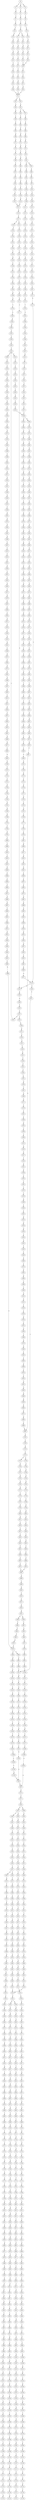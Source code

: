 strict digraph  {
	S0 -> S1 [ label = C ];
	S0 -> S2 [ label = G ];
	S0 -> S3 [ label = A ];
	S1 -> S4 [ label = T ];
	S2 -> S5 [ label = T ];
	S3 -> S6 [ label = T ];
	S4 -> S7 [ label = C ];
	S5 -> S8 [ label = C ];
	S6 -> S9 [ label = C ];
	S7 -> S10 [ label = C ];
	S8 -> S11 [ label = C ];
	S9 -> S12 [ label = C ];
	S10 -> S13 [ label = T ];
	S11 -> S14 [ label = T ];
	S12 -> S15 [ label = T ];
	S13 -> S16 [ label = A ];
	S14 -> S17 [ label = T ];
	S14 -> S18 [ label = C ];
	S15 -> S19 [ label = C ];
	S16 -> S20 [ label = G ];
	S17 -> S21 [ label = G ];
	S18 -> S22 [ label = G ];
	S19 -> S23 [ label = G ];
	S20 -> S24 [ label = A ];
	S21 -> S25 [ label = A ];
	S22 -> S26 [ label = A ];
	S23 -> S27 [ label = A ];
	S24 -> S28 [ label = A ];
	S25 -> S29 [ label = A ];
	S26 -> S30 [ label = A ];
	S27 -> S31 [ label = A ];
	S28 -> S32 [ label = C ];
	S29 -> S33 [ label = C ];
	S30 -> S34 [ label = C ];
	S31 -> S35 [ label = C ];
	S32 -> S36 [ label = T ];
	S33 -> S37 [ label = T ];
	S34 -> S38 [ label = T ];
	S35 -> S38 [ label = T ];
	S36 -> S39 [ label = T ];
	S37 -> S40 [ label = T ];
	S38 -> S41 [ label = T ];
	S39 -> S42 [ label = C ];
	S40 -> S43 [ label = C ];
	S41 -> S44 [ label = C ];
	S42 -> S45 [ label = A ];
	S43 -> S46 [ label = A ];
	S44 -> S47 [ label = A ];
	S45 -> S48 [ label = A ];
	S46 -> S49 [ label = A ];
	S47 -> S50 [ label = A ];
	S48 -> S51 [ label = C ];
	S49 -> S51 [ label = C ];
	S50 -> S51 [ label = C ];
	S51 -> S52 [ label = C ];
	S51 -> S53 [ label = T ];
	S52 -> S54 [ label = G ];
	S53 -> S55 [ label = G ];
	S54 -> S56 [ label = G ];
	S55 -> S57 [ label = G ];
	S55 -> S58 [ label = C ];
	S56 -> S59 [ label = C ];
	S57 -> S60 [ label = C ];
	S58 -> S61 [ label = C ];
	S59 -> S62 [ label = C ];
	S60 -> S63 [ label = C ];
	S61 -> S64 [ label = C ];
	S62 -> S65 [ label = C ];
	S63 -> S66 [ label = C ];
	S64 -> S67 [ label = T ];
	S65 -> S68 [ label = A ];
	S66 -> S69 [ label = A ];
	S67 -> S70 [ label = A ];
	S68 -> S71 [ label = G ];
	S69 -> S72 [ label = G ];
	S70 -> S73 [ label = G ];
	S71 -> S74 [ label = T ];
	S72 -> S75 [ label = G ];
	S73 -> S76 [ label = G ];
	S74 -> S77 [ label = T ];
	S75 -> S78 [ label = T ];
	S76 -> S79 [ label = T ];
	S77 -> S80 [ label = G ];
	S78 -> S81 [ label = G ];
	S79 -> S82 [ label = G ];
	S80 -> S83 [ label = T ];
	S81 -> S84 [ label = C ];
	S81 -> S85 [ label = G ];
	S82 -> S86 [ label = T ];
	S83 -> S87 [ label = G ];
	S84 -> S88 [ label = G ];
	S85 -> S89 [ label = G ];
	S86 -> S90 [ label = G ];
	S87 -> S91 [ label = C ];
	S88 -> S92 [ label = C ];
	S89 -> S93 [ label = C ];
	S90 -> S94 [ label = C ];
	S91 -> S95 [ label = G ];
	S92 -> S96 [ label = G ];
	S93 -> S97 [ label = T ];
	S94 -> S98 [ label = G ];
	S95 -> S99 [ label = T ];
	S96 -> S100 [ label = T ];
	S97 -> S101 [ label = T ];
	S98 -> S102 [ label = T ];
	S99 -> S103 [ label = C ];
	S100 -> S104 [ label = C ];
	S101 -> S105 [ label = C ];
	S102 -> S106 [ label = C ];
	S103 -> S107 [ label = G ];
	S104 -> S108 [ label = G ];
	S105 -> S109 [ label = G ];
	S106 -> S110 [ label = G ];
	S107 -> S111 [ label = A ];
	S108 -> S112 [ label = T ];
	S109 -> S113 [ label = A ];
	S110 -> S111 [ label = A ];
	S111 -> S114 [ label = A ];
	S112 -> S115 [ label = G ];
	S113 -> S116 [ label = A ];
	S114 -> S117 [ label = C ];
	S115 -> S118 [ label = C ];
	S116 -> S119 [ label = C ];
	S117 -> S120 [ label = C ];
	S117 -> S121 [ label = A ];
	S118 -> S122 [ label = A ];
	S119 -> S123 [ label = A ];
	S120 -> S124 [ label = T ];
	S121 -> S125 [ label = C ];
	S122 -> S126 [ label = T ];
	S123 -> S127 [ label = C ];
	S124 -> S128 [ label = T ];
	S125 -> S129 [ label = C ];
	S126 -> S130 [ label = C ];
	S127 -> S131 [ label = G ];
	S128 -> S132 [ label = C ];
	S129 -> S133 [ label = C ];
	S130 -> S134 [ label = C ];
	S131 -> S135 [ label = C ];
	S132 -> S136 [ label = G ];
	S133 -> S137 [ label = G ];
	S134 -> S138 [ label = G ];
	S135 -> S139 [ label = G ];
	S136 -> S140 [ label = T ];
	S137 -> S141 [ label = T ];
	S138 -> S142 [ label = C ];
	S139 -> S143 [ label = C ];
	S140 -> S144 [ label = A ];
	S141 -> S145 [ label = A ];
	S142 -> S146 [ label = A ];
	S143 -> S147 [ label = A ];
	S144 -> S148 [ label = C ];
	S145 -> S149 [ label = C ];
	S146 -> S150 [ label = C ];
	S147 -> S151 [ label = C ];
	S148 -> S152 [ label = T ];
	S149 -> S153 [ label = G ];
	S150 -> S154 [ label = G ];
	S151 -> S155 [ label = G ];
	S152 -> S156 [ label = T ];
	S153 -> S157 [ label = T ];
	S154 -> S158 [ label = T ];
	S155 -> S159 [ label = T ];
	S156 -> S160 [ label = C ];
	S157 -> S161 [ label = C ];
	S158 -> S162 [ label = C ];
	S159 -> S163 [ label = C ];
	S160 -> S164 [ label = A ];
	S161 -> S165 [ label = C ];
	S162 -> S166 [ label = G ];
	S163 -> S167 [ label = C ];
	S164 -> S168 [ label = A ];
	S165 -> S169 [ label = A ];
	S166 -> S170 [ label = A ];
	S167 -> S171 [ label = A ];
	S168 -> S172 [ label = G ];
	S169 -> S173 [ label = G ];
	S170 -> S174 [ label = G ];
	S171 -> S175 [ label = G ];
	S172 -> S176 [ label = C ];
	S173 -> S177 [ label = C ];
	S174 -> S178 [ label = C ];
	S175 -> S179 [ label = C ];
	S176 -> S180 [ label = G ];
	S177 -> S181 [ label = G ];
	S178 -> S182 [ label = G ];
	S179 -> S183 [ label = T ];
	S179 -> S181 [ label = G ];
	S180 -> S184 [ label = A ];
	S181 -> S185 [ label = A ];
	S182 -> S186 [ label = A ];
	S183 -> S187 [ label = T ];
	S184 -> S188 [ label = G ];
	S185 -> S189 [ label = G ];
	S186 -> S190 [ label = G ];
	S187 -> S191 [ label = C ];
	S188 -> S192 [ label = T ];
	S189 -> S193 [ label = T ];
	S190 -> S194 [ label = T ];
	S191 -> S195 [ label = A ];
	S192 -> S196 [ label = C ];
	S193 -> S197 [ label = C ];
	S194 -> S198 [ label = C ];
	S195 -> S199 [ label = C ];
	S196 -> S200 [ label = C ];
	S197 -> S201 [ label = C ];
	S197 -> S202 [ label = T ];
	S198 -> S203 [ label = G ];
	S199 -> S204 [ label = G ];
	S200 -> S205 [ label = C ];
	S201 -> S205 [ label = C ];
	S202 -> S206 [ label = C ];
	S203 -> S207 [ label = A ];
	S204 -> S208 [ label = C ];
	S205 -> S209 [ label = T ];
	S205 -> S210 [ label = G ];
	S206 -> S211 [ label = G ];
	S207 -> S212 [ label = A ];
	S208 -> S213 [ label = C ];
	S209 -> S214 [ label = C ];
	S210 -> S215 [ label = C ];
	S211 -> S216 [ label = T ];
	S212 -> S217 [ label = C ];
	S213 -> S218 [ label = C ];
	S214 -> S219 [ label = C ];
	S215 -> S220 [ label = C ];
	S216 -> S221 [ label = C ];
	S217 -> S222 [ label = C ];
	S218 -> S223 [ label = T ];
	S219 -> S224 [ label = G ];
	S220 -> S225 [ label = T ];
	S221 -> S226 [ label = T ];
	S222 -> S227 [ label = T ];
	S223 -> S228 [ label = T ];
	S224 -> S229 [ label = G ];
	S225 -> S230 [ label = G ];
	S226 -> S231 [ label = G ];
	S227 -> S232 [ label = G ];
	S228 -> S233 [ label = C ];
	S229 -> S234 [ label = T ];
	S230 -> S235 [ label = T ];
	S231 -> S236 [ label = T ];
	S232 -> S237 [ label = T ];
	S233 -> S238 [ label = A ];
	S234 -> S239 [ label = C ];
	S235 -> S240 [ label = C ];
	S236 -> S241 [ label = T ];
	S237 -> S242 [ label = C ];
	S238 -> S243 [ label = T ];
	S239 -> S244 [ label = T ];
	S240 -> S245 [ label = G ];
	S241 -> S246 [ label = C ];
	S242 -> S247 [ label = G ];
	S243 -> S248 [ label = C ];
	S244 -> S249 [ label = G ];
	S245 -> S250 [ label = C ];
	S246 -> S251 [ label = C ];
	S247 -> S252 [ label = C ];
	S248 -> S253 [ label = C ];
	S249 -> S254 [ label = G ];
	S250 -> S255 [ label = G ];
	S251 -> S256 [ label = G ];
	S252 -> S257 [ label = G ];
	S253 -> S258 [ label = A ];
	S254 -> S259 [ label = A ];
	S255 -> S260 [ label = C ];
	S256 -> S261 [ label = T ];
	S257 -> S260 [ label = C ];
	S258 -> S262 [ label = G ];
	S259 -> S263 [ label = G ];
	S260 -> S264 [ label = G ];
	S260 -> S265 [ label = A ];
	S261 -> S266 [ label = G ];
	S262 -> S267 [ label = A ];
	S263 -> S268 [ label = G ];
	S264 -> S269 [ label = A ];
	S265 -> S270 [ label = A ];
	S266 -> S271 [ label = G ];
	S267 -> S272 [ label = A ];
	S268 -> S273 [ label = G ];
	S269 -> S274 [ label = G ];
	S270 -> S275 [ label = C ];
	S271 -> S276 [ label = C ];
	S272 -> S277 [ label = C ];
	S273 -> S278 [ label = T ];
	S274 -> S279 [ label = C ];
	S275 -> S280 [ label = C ];
	S276 -> S281 [ label = C ];
	S277 -> S282 [ label = C ];
	S278 -> S283 [ label = G ];
	S279 -> S284 [ label = A ];
	S280 -> S285 [ label = C ];
	S281 -> S286 [ label = C ];
	S282 -> S287 [ label = A ];
	S282 -> S288 [ label = G ];
	S283 -> S289 [ label = T ];
	S284 -> S290 [ label = G ];
	S285 -> S291 [ label = G ];
	S286 -> S292 [ label = G ];
	S287 -> S293 [ label = G ];
	S287 -> S294 [ label = C ];
	S288 -> S295 [ label = G ];
	S289 -> S296 [ label = T ];
	S290 -> S297 [ label = T ];
	S291 -> S298 [ label = T ];
	S292 -> S299 [ label = T ];
	S293 -> S300 [ label = A ];
	S294 -> S301 [ label = C ];
	S295 -> S302 [ label = A ];
	S296 -> S303 [ label = C ];
	S297 -> S304 [ label = G ];
	S298 -> S305 [ label = A ];
	S299 -> S306 [ label = C ];
	S300 -> S307 [ label = C ];
	S301 -> S308 [ label = A ];
	S302 -> S309 [ label = C ];
	S303 -> S310 [ label = C ];
	S304 -> S311 [ label = C ];
	S305 -> S312 [ label = C ];
	S306 -> S313 [ label = C ];
	S307 -> S314 [ label = T ];
	S308 -> S315 [ label = C ];
	S309 -> S316 [ label = G ];
	S310 -> S317 [ label = A ];
	S311 -> S318 [ label = A ];
	S312 -> S319 [ label = A ];
	S313 -> S320 [ label = A ];
	S314 -> S321 [ label = C ];
	S315 -> S322 [ label = C ];
	S316 -> S323 [ label = C ];
	S317 -> S324 [ label = G ];
	S318 -> S325 [ label = A ];
	S319 -> S326 [ label = G ];
	S320 -> S327 [ label = G ];
	S321 -> S328 [ label = C ];
	S322 -> S329 [ label = C ];
	S323 -> S330 [ label = C ];
	S324 -> S331 [ label = C ];
	S325 -> S332 [ label = C ];
	S326 -> S333 [ label = C ];
	S327 -> S334 [ label = T ];
	S328 -> S335 [ label = C ];
	S329 -> S336 [ label = C ];
	S330 -> S337 [ label = C ];
	S331 -> S338 [ label = A ];
	S332 -> S339 [ label = A ];
	S333 -> S340 [ label = A ];
	S334 -> S341 [ label = A ];
	S335 -> S342 [ label = A ];
	S336 -> S343 [ label = T ];
	S337 -> S344 [ label = A ];
	S338 -> S345 [ label = G ];
	S339 -> S346 [ label = G ];
	S340 -> S347 [ label = G ];
	S341 -> S348 [ label = G ];
	S342 -> S349 [ label = T ];
	S343 -> S350 [ label = T ];
	S344 -> S351 [ label = T ];
	S345 -> S352 [ label = A ];
	S346 -> S353 [ label = C ];
	S347 -> S354 [ label = G ];
	S348 -> S355 [ label = C ];
	S349 -> S356 [ label = C ];
	S350 -> S357 [ label = C ];
	S351 -> S358 [ label = C ];
	S352 -> S359 [ label = T ];
	S353 -> S360 [ label = T ];
	S354 -> S361 [ label = T ];
	S355 -> S362 [ label = T ];
	S356 -> S363 [ label = T ];
	S357 -> S364 [ label = C ];
	S357 -> S365 [ label = G ];
	S358 -> S366 [ label = G ];
	S359 -> S367 [ label = A ];
	S360 -> S368 [ label = A ];
	S361 -> S369 [ label = G ];
	S362 -> S370 [ label = C ];
	S363 -> S371 [ label = G ];
	S364 -> S372 [ label = T ];
	S365 -> S373 [ label = A ];
	S366 -> S374 [ label = T ];
	S367 -> S375 [ label = A ];
	S368 -> S376 [ label = C ];
	S369 -> S377 [ label = C ];
	S370 -> S378 [ label = C ];
	S371 -> S379 [ label = C ];
	S372 -> S380 [ label = G ];
	S373 -> S381 [ label = T ];
	S374 -> S382 [ label = C ];
	S375 -> S383 [ label = A ];
	S376 -> S384 [ label = G ];
	S377 -> S385 [ label = A ];
	S378 -> S386 [ label = A ];
	S379 -> S387 [ label = C ];
	S380 -> S388 [ label = T ];
	S381 -> S389 [ label = C ];
	S382 -> S390 [ label = C ];
	S383 -> S391 [ label = A ];
	S384 -> S392 [ label = A ];
	S385 -> S393 [ label = C ];
	S386 -> S394 [ label = C ];
	S387 -> S395 [ label = A ];
	S388 -> S396 [ label = C ];
	S389 -> S397 [ label = G ];
	S390 -> S398 [ label = T ];
	S391 -> S399 [ label = A ];
	S392 -> S400 [ label = G ];
	S393 -> S401 [ label = G ];
	S394 -> S402 [ label = C ];
	S395 -> S403 [ label = G ];
	S396 -> S404 [ label = C ];
	S397 -> S405 [ label = T ];
	S398 -> S406 [ label = C ];
	S399 -> S407 [ label = C ];
	S400 -> S408 [ label = A ];
	S401 -> S409 [ label = C ];
	S402 -> S410 [ label = G ];
	S403 -> S411 [ label = T ];
	S404 -> S412 [ label = T ];
	S405 -> S413 [ label = T ];
	S406 -> S414 [ label = T ];
	S407 -> S415 [ label = T ];
	S408 -> S416 [ label = A ];
	S409 -> S417 [ label = G ];
	S410 -> S418 [ label = G ];
	S411 -> S419 [ label = C ];
	S412 -> S420 [ label = T ];
	S413 -> S421 [ label = T ];
	S414 -> S422 [ label = T ];
	S415 -> S423 [ label = T ];
	S416 -> S424 [ label = C ];
	S417 -> S425 [ label = G ];
	S418 -> S426 [ label = A ];
	S419 -> S427 [ label = G ];
	S420 -> S428 [ label = G ];
	S421 -> S429 [ label = G ];
	S422 -> S430 [ label = C ];
	S423 -> S431 [ label = T ];
	S424 -> S432 [ label = T ];
	S425 -> S433 [ label = T ];
	S426 -> S434 [ label = C ];
	S427 -> S435 [ label = T ];
	S428 -> S436 [ label = T ];
	S429 -> S437 [ label = T ];
	S430 -> S438 [ label = T ];
	S431 -> S439 [ label = G ];
	S432 -> S440 [ label = G ];
	S433 -> S441 [ label = G ];
	S434 -> S442 [ label = G ];
	S435 -> S443 [ label = A ];
	S436 -> S444 [ label = A ];
	S437 -> S445 [ label = A ];
	S438 -> S446 [ label = C ];
	S439 -> S447 [ label = C ];
	S440 -> S448 [ label = G ];
	S441 -> S449 [ label = C ];
	S442 -> S450 [ label = T ];
	S443 -> S451 [ label = A ];
	S444 -> S452 [ label = G ];
	S445 -> S453 [ label = G ];
	S446 -> S454 [ label = G ];
	S447 -> S455 [ label = C ];
	S448 -> S456 [ label = C ];
	S449 -> S457 [ label = C ];
	S450 -> S458 [ label = C ];
	S451 -> S459 [ label = G ];
	S452 -> S460 [ label = G ];
	S453 -> S461 [ label = G ];
	S454 -> S462 [ label = G ];
	S455 -> S463 [ label = G ];
	S456 -> S464 [ label = G ];
	S457 -> S465 [ label = G ];
	S458 -> S466 [ label = G ];
	S459 -> S467 [ label = A ];
	S460 -> S468 [ label = A ];
	S461 -> S469 [ label = A ];
	S462 -> S470 [ label = A ];
	S463 -> S471 [ label = T ];
	S464 -> S472 [ label = C ];
	S465 -> S473 [ label = C ];
	S466 -> S474 [ label = T ];
	S467 -> S475 [ label = C ];
	S468 -> S476 [ label = G ];
	S469 -> S477 [ label = A ];
	S470 -> S478 [ label = G ];
	S471 -> S479 [ label = A ];
	S472 -> S480 [ label = A ];
	S473 -> S481 [ label = A ];
	S474 -> S482 [ label = G ];
	S475 -> S483 [ label = G ];
	S476 -> S484 [ label = A ];
	S477 -> S485 [ label = A ];
	S478 -> S486 [ label = A ];
	S479 -> S487 [ label = G ];
	S480 -> S488 [ label = G ];
	S481 -> S489 [ label = A ];
	S482 -> S490 [ label = A ];
	S483 -> S491 [ label = G ];
	S484 -> S492 [ label = G ];
	S485 -> S493 [ label = G ];
	S486 -> S494 [ label = G ];
	S487 -> S495 [ label = C ];
	S488 -> S496 [ label = C ];
	S489 -> S497 [ label = C ];
	S490 -> S498 [ label = C ];
	S491 -> S499 [ label = C ];
	S492 -> S500 [ label = G ];
	S493 -> S501 [ label = G ];
	S494 -> S502 [ label = G ];
	S495 -> S503 [ label = C ];
	S496 -> S504 [ label = G ];
	S497 -> S505 [ label = C ];
	S498 -> S506 [ label = C ];
	S499 -> S507 [ label = T ];
	S500 -> S508 [ label = T ];
	S501 -> S509 [ label = T ];
	S502 -> S510 [ label = T ];
	S503 -> S511 [ label = G ];
	S504 -> S512 [ label = G ];
	S505 -> S513 [ label = A ];
	S506 -> S514 [ label = G ];
	S507 -> S515 [ label = C ];
	S508 -> S516 [ label = C ];
	S509 -> S517 [ label = C ];
	S510 -> S518 [ label = C ];
	S511 -> S519 [ label = G ];
	S512 -> S520 [ label = G ];
	S513 -> S521 [ label = G ];
	S514 -> S522 [ label = G ];
	S515 -> S523 [ label = T ];
	S516 -> S524 [ label = C ];
	S517 -> S525 [ label = C ];
	S518 -> S524 [ label = C ];
	S519 -> S526 [ label = T ];
	S520 -> S527 [ label = T ];
	S521 -> S528 [ label = T ];
	S522 -> S529 [ label = T ];
	S523 -> S530 [ label = C ];
	S524 -> S531 [ label = C ];
	S525 -> S532 [ label = C ];
	S526 -> S533 [ label = G ];
	S527 -> S534 [ label = G ];
	S528 -> S535 [ label = C ];
	S529 -> S536 [ label = C ];
	S530 -> S537 [ label = G ];
	S531 -> S538 [ label = A ];
	S531 -> S539 [ label = G ];
	S532 -> S540 [ label = G ];
	S533 -> S541 [ label = A ];
	S534 -> S542 [ label = C ];
	S535 -> S543 [ label = G ];
	S536 -> S544 [ label = G ];
	S537 -> S545 [ label = A ];
	S538 -> S546 [ label = G ];
	S539 -> S547 [ label = G ];
	S540 -> S548 [ label = A ];
	S541 -> S549 [ label = C ];
	S542 -> S550 [ label = C ];
	S543 -> S551 [ label = C ];
	S544 -> S552 [ label = C ];
	S545 -> S553 [ label = A ];
	S546 -> S554 [ label = A ];
	S547 -> S555 [ label = A ];
	S548 -> S556 [ label = A ];
	S549 -> S557 [ label = G ];
	S550 -> S558 [ label = G ];
	S551 -> S559 [ label = G ];
	S552 -> S560 [ label = G ];
	S553 -> S561 [ label = G ];
	S554 -> S562 [ label = G ];
	S555 -> S563 [ label = G ];
	S556 -> S564 [ label = G ];
	S557 -> S565 [ label = T ];
	S558 -> S566 [ label = C ];
	S559 -> S567 [ label = C ];
	S560 -> S568 [ label = T ];
	S561 -> S569 [ label = T ];
	S562 -> S570 [ label = C ];
	S563 -> S571 [ label = G ];
	S564 -> S572 [ label = T ];
	S565 -> S573 [ label = G ];
	S566 -> S574 [ label = C ];
	S567 -> S575 [ label = A ];
	S568 -> S576 [ label = A ];
	S569 -> S577 [ label = C ];
	S570 -> S578 [ label = C ];
	S571 -> S579 [ label = C ];
	S572 -> S580 [ label = C ];
	S573 -> S581 [ label = G ];
	S574 -> S582 [ label = G ];
	S575 -> S583 [ label = G ];
	S576 -> S584 [ label = G ];
	S577 -> S585 [ label = G ];
	S578 -> S586 [ label = A ];
	S579 -> S587 [ label = G ];
	S580 -> S588 [ label = G ];
	S581 -> S589 [ label = G ];
	S582 -> S590 [ label = G ];
	S583 -> S591 [ label = C ];
	S584 -> S592 [ label = C ];
	S585 -> S593 [ label = C ];
	S586 -> S594 [ label = C ];
	S587 -> S595 [ label = T ];
	S588 -> S596 [ label = A ];
	S589 -> S597 [ label = T ];
	S590 -> S598 [ label = T ];
	S591 -> S599 [ label = C ];
	S592 -> S600 [ label = C ];
	S593 -> S601 [ label = G ];
	S594 -> S602 [ label = G ];
	S595 -> S603 [ label = G ];
	S596 -> S604 [ label = G ];
	S597 -> S605 [ label = A ];
	S598 -> S606 [ label = G ];
	S599 -> S607 [ label = G ];
	S600 -> S608 [ label = G ];
	S601 -> S609 [ label = G ];
	S602 -> S610 [ label = G ];
	S603 -> S611 [ label = G ];
	S604 -> S612 [ label = G ];
	S605 -> S613 [ label = C ];
	S606 -> S614 [ label = G ];
	S607 -> S615 [ label = G ];
	S608 -> S616 [ label = C ];
	S609 -> S617 [ label = C ];
	S610 -> S618 [ label = T ];
	S611 -> S619 [ label = T ];
	S612 -> S620 [ label = T ];
	S613 -> S621 [ label = T ];
	S614 -> S622 [ label = T ];
	S615 -> S623 [ label = T ];
	S616 -> S624 [ label = T ];
	S617 -> S625 [ label = T ];
	S618 -> S626 [ label = T ];
	S619 -> S627 [ label = A ];
	S620 -> S628 [ label = A ];
	S621 -> S629 [ label = A ];
	S622 -> S630 [ label = G ];
	S623 -> S631 [ label = G ];
	S624 -> S632 [ label = G ];
	S625 -> S633 [ label = A ];
	S626 -> S634 [ label = A ];
	S627 -> S635 [ label = T ];
	S628 -> S636 [ label = T ];
	S629 -> S637 [ label = T ];
	S630 -> S638 [ label = G ];
	S631 -> S639 [ label = G ];
	S632 -> S640 [ label = G ];
	S633 -> S641 [ label = T ];
	S634 -> S642 [ label = C ];
	S635 -> S643 [ label = G ];
	S636 -> S644 [ label = A ];
	S637 -> S645 [ label = T ];
	S638 -> S646 [ label = A ];
	S639 -> S647 [ label = A ];
	S640 -> S648 [ label = A ];
	S641 -> S649 [ label = A ];
	S642 -> S650 [ label = T ];
	S643 -> S651 [ label = A ];
	S644 -> S652 [ label = A ];
	S645 -> S653 [ label = G ];
	S646 -> S654 [ label = A ];
	S647 -> S655 [ label = A ];
	S648 -> S656 [ label = A ];
	S649 -> S657 [ label = G ];
	S650 -> S658 [ label = G ];
	S651 -> S659 [ label = G ];
	S652 -> S660 [ label = G ];
	S653 -> S661 [ label = G ];
	S654 -> S662 [ label = C ];
	S655 -> S663 [ label = G ];
	S656 -> S664 [ label = G ];
	S657 -> S665 [ label = T ];
	S658 -> S666 [ label = C ];
	S659 -> S667 [ label = C ];
	S660 -> S668 [ label = T ];
	S661 -> S669 [ label = A ];
	S662 -> S670 [ label = C ];
	S663 -> S671 [ label = A ];
	S664 -> S672 [ label = A ];
	S665 -> S673 [ label = A ];
	S666 -> S674 [ label = A ];
	S667 -> S675 [ label = G ];
	S668 -> S676 [ label = C ];
	S669 -> S677 [ label = A ];
	S670 -> S678 [ label = T ];
	S671 -> S679 [ label = A ];
	S672 -> S680 [ label = A ];
	S673 -> S681 [ label = G ];
	S674 -> S682 [ label = G ];
	S675 -> S683 [ label = G ];
	S676 -> S684 [ label = G ];
	S677 -> S685 [ label = C ];
	S678 -> S686 [ label = C ];
	S679 -> S687 [ label = C ];
	S680 -> S688 [ label = C ];
	S681 -> S689 [ label = C ];
	S682 -> S690 [ label = A ];
	S683 -> S691 [ label = T ];
	S684 -> S692 [ label = T ];
	S685 -> S693 [ label = G ];
	S686 -> S694 [ label = G ];
	S687 -> S695 [ label = G ];
	S688 -> S695 [ label = G ];
	S689 -> S696 [ label = C ];
	S690 -> S697 [ label = C ];
	S691 -> S698 [ label = C ];
	S692 -> S699 [ label = G ];
	S693 -> S700 [ label = G ];
	S694 -> S701 [ label = G ];
	S695 -> S702 [ label = G ];
	S696 -> S703 [ label = G ];
	S697 -> S704 [ label = G ];
	S698 -> S705 [ label = G ];
	S699 -> S706 [ label = G ];
	S700 -> S707 [ label = T ];
	S701 -> S708 [ label = C ];
	S702 -> S709 [ label = C ];
	S703 -> S710 [ label = A ];
	S704 -> S711 [ label = G ];
	S705 -> S712 [ label = C ];
	S706 -> S713 [ label = T ];
	S707 -> S714 [ label = A ];
	S708 -> S715 [ label = A ];
	S709 -> S716 [ label = A ];
	S710 -> S717 [ label = A ];
	S711 -> S718 [ label = A ];
	S712 -> S719 [ label = A ];
	S713 -> S720 [ label = A ];
	S714 -> S721 [ label = C ];
	S715 -> S722 [ label = C ];
	S716 -> S723 [ label = C ];
	S717 -> S724 [ label = A ];
	S718 -> S725 [ label = C ];
	S719 -> S726 [ label = C ];
	S720 -> S727 [ label = C ];
	S721 -> S728 [ label = G ];
	S722 -> S729 [ label = G ];
	S723 -> S730 [ label = C ];
	S723 -> S731 [ label = T ];
	S724 -> S732 [ label = C ];
	S725 -> S733 [ label = A ];
	S726 -> S734 [ label = G ];
	S727 -> S735 [ label = C ];
	S728 -> S736 [ label = A ];
	S729 -> S737 [ label = C ];
	S730 -> S738 [ label = G ];
	S731 -> S739 [ label = G ];
	S732 -> S740 [ label = C ];
	S733 -> S741 [ label = C ];
	S734 -> S742 [ label = C ];
	S735 -> S743 [ label = G ];
	S736 -> S744 [ label = A ];
	S737 -> S745 [ label = G ];
	S738 -> S746 [ label = G ];
	S739 -> S747 [ label = G ];
	S740 -> S748 [ label = C ];
	S741 -> S749 [ label = A ];
	S742 -> S750 [ label = G ];
	S743 -> S751 [ label = G ];
	S744 -> S752 [ label = G ];
	S745 -> S753 [ label = C ];
	S746 -> S754 [ label = G ];
	S747 -> S755 [ label = G ];
	S748 -> S756 [ label = C ];
	S749 -> S757 [ label = C ];
	S750 -> S758 [ label = C ];
	S751 -> S759 [ label = T ];
	S752 -> S760 [ label = A ];
	S753 -> S761 [ label = G ];
	S754 -> S762 [ label = A ];
	S755 -> S763 [ label = A ];
	S756 -> S764 [ label = G ];
	S757 -> S765 [ label = C ];
	S758 -> S766 [ label = G ];
	S759 -> S767 [ label = G ];
	S760 -> S768 [ label = A ];
	S761 -> S769 [ label = C ];
	S762 -> S770 [ label = A ];
	S763 -> S771 [ label = A ];
	S764 -> S772 [ label = A ];
	S765 -> S773 [ label = T ];
	S766 -> S774 [ label = G ];
	S767 -> S775 [ label = G ];
	S768 -> S776 [ label = G ];
	S769 -> S777 [ label = G ];
	S770 -> S778 [ label = T ];
	S771 -> S779 [ label = C ];
	S772 -> S780 [ label = C ];
	S773 -> S781 [ label = C ];
	S774 -> S782 [ label = C ];
	S775 -> S783 [ label = T ];
	S776 -> S784 [ label = T ];
	S777 -> S785 [ label = T ];
	S778 -> S786 [ label = T ];
	S779 -> S787 [ label = T ];
	S780 -> S788 [ label = T ];
	S781 -> S789 [ label = T ];
	S782 -> S790 [ label = T ];
	S783 -> S791 [ label = T ];
	S784 -> S792 [ label = G ];
	S785 -> S793 [ label = C ];
	S786 -> S794 [ label = G ];
	S787 -> S795 [ label = G ];
	S788 -> S796 [ label = A ];
	S789 -> S797 [ label = A ];
	S790 -> S798 [ label = G ];
	S791 -> S799 [ label = A ];
	S792 -> S800 [ label = T ];
	S793 -> S801 [ label = G ];
	S794 -> S802 [ label = A ];
	S795 -> S803 [ label = G ];
	S796 -> S804 [ label = G ];
	S797 -> S805 [ label = G ];
	S798 -> S806 [ label = G ];
	S799 -> S807 [ label = G ];
	S800 -> S808 [ label = C ];
	S801 -> S809 [ label = A ];
	S802 -> S810 [ label = A ];
	S803 -> S811 [ label = A ];
	S804 -> S812 [ label = A ];
	S805 -> S813 [ label = A ];
	S806 -> S814 [ label = A ];
	S807 -> S815 [ label = A ];
	S808 -> S816 [ label = C ];
	S809 -> S817 [ label = C ];
	S810 -> S818 [ label = C ];
	S811 -> S819 [ label = C ];
	S812 -> S820 [ label = A ];
	S813 -> S821 [ label = A ];
	S814 -> S822 [ label = A ];
	S815 -> S823 [ label = A ];
	S816 -> S824 [ label = T ];
	S817 -> S825 [ label = G ];
	S818 -> S826 [ label = C ];
	S819 -> S827 [ label = C ];
	S820 -> S828 [ label = T ];
	S821 -> S829 [ label = C ];
	S822 -> S830 [ label = T ];
	S823 -> S831 [ label = G ];
	S824 -> S832 [ label = G ];
	S825 -> S833 [ label = C ];
	S826 -> S834 [ label = C ];
	S827 -> S835 [ label = C ];
	S828 -> S836 [ label = C ];
	S829 -> S837 [ label = G ];
	S830 -> S838 [ label = G ];
	S831 -> S839 [ label = G ];
	S832 -> S840 [ label = G ];
	S833 -> S841 [ label = G ];
	S834 -> S842 [ label = G ];
	S835 -> S843 [ label = G ];
	S836 -> S844 [ label = G ];
	S837 -> S845 [ label = A ];
	S838 -> S846 [ label = G ];
	S839 -> S847 [ label = G ];
	S840 -> S848 [ label = C ];
	S841 -> S849 [ label = C ];
	S842 -> S850 [ label = T ];
	S843 -> S851 [ label = T ];
	S844 -> S852 [ label = G ];
	S845 -> S853 [ label = G ];
	S846 -> S854 [ label = G ];
	S847 -> S855 [ label = G ];
	S848 -> S856 [ label = C ];
	S849 -> S857 [ label = C ];
	S850 -> S858 [ label = C ];
	S851 -> S859 [ label = C ];
	S852 -> S860 [ label = G ];
	S853 -> S861 [ label = G ];
	S854 -> S862 [ label = G ];
	S855 -> S863 [ label = G ];
	S856 -> S864 [ label = T ];
	S857 -> S865 [ label = T ];
	S858 -> S866 [ label = T ];
	S859 -> S867 [ label = T ];
	S860 -> S868 [ label = T ];
	S861 -> S869 [ label = T ];
	S862 -> S870 [ label = T ];
	S863 -> S871 [ label = T ];
	S864 -> S872 [ label = G ];
	S865 -> S873 [ label = C ];
	S866 -> S874 [ label = C ];
	S867 -> S875 [ label = C ];
	S868 -> S876 [ label = A ];
	S869 -> S877 [ label = G ];
	S870 -> S878 [ label = C ];
	S871 -> S879 [ label = C ];
	S872 -> S880 [ label = G ];
	S873 -> S881 [ label = G ];
	S874 -> S882 [ label = G ];
	S875 -> S882 [ label = G ];
	S876 -> S883 [ label = T ];
	S877 -> S884 [ label = T ];
	S878 -> S885 [ label = C ];
	S879 -> S886 [ label = C ];
	S880 -> S887 [ label = G ];
	S881 -> S888 [ label = G ];
	S882 -> S889 [ label = G ];
	S883 -> S890 [ label = C ];
	S884 -> S891 [ label = C ];
	S885 -> S892 [ label = G ];
	S886 -> S893 [ label = G ];
	S887 -> S894 [ label = T ];
	S888 -> S895 [ label = G ];
	S889 -> S896 [ label = C ];
	S890 -> S897 [ label = C ];
	S891 -> S898 [ label = C ];
	S892 -> S899 [ label = C ];
	S893 -> S900 [ label = T ];
	S894 -> S901 [ label = C ];
	S895 -> S902 [ label = C ];
	S896 -> S903 [ label = A ];
	S897 -> S904 [ label = C ];
	S898 -> S905 [ label = C ];
	S899 -> S906 [ label = C ];
	S900 -> S907 [ label = C ];
	S901 -> S908 [ label = C ];
	S902 -> S909 [ label = T ];
	S903 -> S910 [ label = C ];
	S904 -> S911 [ label = G ];
	S905 -> S912 [ label = T ];
	S906 -> S913 [ label = G ];
	S907 -> S914 [ label = G ];
	S908 -> S915 [ label = C ];
	S909 -> S916 [ label = C ];
	S910 -> S917 [ label = C ];
	S911 -> S918 [ label = A ];
	S912 -> S919 [ label = G ];
	S913 -> S920 [ label = G ];
	S914 -> S921 [ label = G ];
	S915 -> S922 [ label = G ];
	S916 -> S923 [ label = A ];
	S917 -> S924 [ label = G ];
	S918 -> S925 [ label = A ];
	S919 -> S926 [ label = T ];
	S920 -> S927 [ label = A ];
	S921 -> S928 [ label = A ];
	S922 -> S929 [ label = A ];
	S923 -> S930 [ label = C ];
	S924 -> S931 [ label = A ];
	S925 -> S932 [ label = A ];
	S926 -> S933 [ label = C ];
	S927 -> S934 [ label = A ];
	S928 -> S935 [ label = A ];
	S929 -> S936 [ label = G ];
	S930 -> S937 [ label = G ];
	S931 -> S938 [ label = G ];
	S931 -> S939 [ label = A ];
	S932 -> S940 [ label = G ];
	S933 -> S941 [ label = C ];
	S934 -> S942 [ label = C ];
	S935 -> S943 [ label = C ];
	S936 -> S944 [ label = T ];
	S937 -> S945 [ label = T ];
	S938 -> S946 [ label = T ];
	S939 -> S947 [ label = T ];
	S940 -> S948 [ label = T ];
	S941 -> S949 [ label = T ];
	S942 -> S950 [ label = T ];
	S943 -> S951 [ label = T ];
	S944 -> S952 [ label = C ];
	S945 -> S953 [ label = C ];
	S946 -> S954 [ label = C ];
	S947 -> S955 [ label = G ];
	S948 -> S956 [ label = G ];
	S949 -> S957 [ label = A ];
	S950 -> S958 [ label = G ];
	S951 -> S959 [ label = A ];
	S952 -> S960 [ label = C ];
	S953 -> S961 [ label = C ];
	S954 -> S962 [ label = C ];
	S955 -> S963 [ label = T ];
	S956 -> S964 [ label = T ];
	S957 -> S965 [ label = C ];
	S958 -> S966 [ label = C ];
	S959 -> S967 [ label = C ];
	S960 -> S968 [ label = A ];
	S961 -> S969 [ label = A ];
	S962 -> S970 [ label = A ];
	S963 -> S971 [ label = A ];
	S964 -> S972 [ label = C ];
	S965 -> S973 [ label = T ];
	S966 -> S974 [ label = A ];
	S967 -> S975 [ label = A ];
	S968 -> S976 [ label = G ];
	S969 -> S977 [ label = G ];
	S970 -> S976 [ label = G ];
	S971 -> S978 [ label = G ];
	S972 -> S979 [ label = G ];
	S973 -> S980 [ label = A ];
	S974 -> S981 [ label = A ];
	S975 -> S982 [ label = A ];
	S976 -> S983 [ label = T ];
	S976 -> S984 [ label = C ];
	S977 -> S179 [ label = C ];
	S978 -> S985 [ label = T ];
	S979 -> S986 [ label = T ];
	S980 -> S987 [ label = C ];
	S981 -> S988 [ label = C ];
	S982 -> S989 [ label = C ];
	S983 -> S990 [ label = A ];
	S984 -> S991 [ label = T ];
	S985 -> S992 [ label = T ];
	S986 -> S993 [ label = C ];
	S987 -> S994 [ label = C ];
	S988 -> S995 [ label = C ];
	S989 -> S996 [ label = G ];
	S990 -> S997 [ label = G ];
	S991 -> S998 [ label = T ];
	S992 -> S999 [ label = T ];
	S993 -> S1000 [ label = G ];
	S994 -> S1001 [ label = A ];
	S995 -> S1002 [ label = A ];
	S996 -> S1003 [ label = A ];
	S997 -> S1004 [ label = G ];
	S998 -> S191 [ label = C ];
	S999 -> S1005 [ label = C ];
	S1000 -> S1006 [ label = G ];
	S1001 -> S1007 [ label = G ];
	S1002 -> S1008 [ label = G ];
	S1003 -> S1009 [ label = A ];
	S1004 -> S1010 [ label = G ];
	S1005 -> S1011 [ label = A ];
	S1006 -> S1012 [ label = A ];
	S1007 -> S1013 [ label = G ];
	S1008 -> S1014 [ label = A ];
	S1009 -> S1015 [ label = A ];
	S1010 -> S1016 [ label = T ];
	S1011 -> S1017 [ label = C ];
	S1012 -> S1018 [ label = A ];
	S1013 -> S1019 [ label = A ];
	S1014 -> S1020 [ label = A ];
	S1015 -> S1021 [ label = A ];
	S1016 -> S1022 [ label = C ];
	S1017 -> S1023 [ label = T ];
	S1018 -> S1024 [ label = C ];
	S1019 -> S1025 [ label = G ];
	S1020 -> S1026 [ label = C ];
	S1021 -> S1027 [ label = C ];
	S1022 -> S1028 [ label = A ];
	S1023 -> S1029 [ label = C ];
	S1024 -> S1030 [ label = A ];
	S1025 -> S1031 [ label = A ];
	S1026 -> S1032 [ label = A ];
	S1027 -> S1033 [ label = A ];
	S1028 -> S1034 [ label = C ];
	S1029 -> S1035 [ label = C ];
	S1030 -> S1036 [ label = G ];
	S1031 -> S1037 [ label = G ];
	S1032 -> S1038 [ label = G ];
	S1033 -> S1039 [ label = G ];
	S1034 -> S1040 [ label = T ];
	S1035 -> S1041 [ label = T ];
	S1036 -> S1042 [ label = G ];
	S1037 -> S1043 [ label = T ];
	S1038 -> S1044 [ label = C ];
	S1039 -> S1045 [ label = A ];
	S1040 -> S1046 [ label = C ];
	S1041 -> S1047 [ label = T ];
	S1042 -> S1048 [ label = A ];
	S1043 -> S1049 [ label = C ];
	S1044 -> S1050 [ label = C ];
	S1045 -> S1051 [ label = A ];
	S1046 -> S1052 [ label = G ];
	S1047 -> S1053 [ label = T ];
	S1048 -> S1054 [ label = A ];
	S1049 -> S1055 [ label = A ];
	S1050 -> S1056 [ label = G ];
	S1051 -> S1057 [ label = G ];
	S1052 -> S1058 [ label = C ];
	S1053 -> S1059 [ label = C ];
	S1054 -> S1060 [ label = T ];
	S1055 -> S1061 [ label = G ];
	S1056 -> S1062 [ label = T ];
	S1057 -> S1063 [ label = G ];
	S1058 -> S1064 [ label = T ];
	S1059 -> S1065 [ label = A ];
	S1060 -> S1066 [ label = A ];
	S1061 -> S1067 [ label = G ];
	S1062 -> S1068 [ label = C ];
	S1063 -> S1069 [ label = G ];
	S1064 -> S1070 [ label = T ];
	S1065 -> S1071 [ label = T ];
	S1066 -> S1072 [ label = G ];
	S1067 -> S1073 [ label = A ];
	S1068 -> S1074 [ label = C ];
	S1069 -> S1075 [ label = G ];
	S1070 -> S1076 [ label = C ];
	S1071 -> S1077 [ label = C ];
	S1072 -> S1078 [ label = T ];
	S1073 -> S1079 [ label = C ];
	S1074 -> S1080 [ label = T ];
	S1075 -> S1081 [ label = T ];
	S1076 -> S1082 [ label = A ];
	S1077 -> S1083 [ label = C ];
	S1078 -> S1084 [ label = C ];
	S1079 -> S1085 [ label = C ];
	S1080 -> S1086 [ label = C ];
	S1081 -> S1087 [ label = C ];
	S1082 -> S1088 [ label = T ];
	S1083 -> S1089 [ label = A ];
	S1084 -> S1090 [ label = T ];
	S1085 -> S1091 [ label = A ];
	S1086 -> S1092 [ label = T ];
	S1087 -> S1093 [ label = T ];
	S1088 -> S1094 [ label = C ];
	S1089 -> S1095 [ label = G ];
	S1090 -> S1096 [ label = C ];
	S1091 -> S1097 [ label = G ];
	S1092 -> S1098 [ label = G ];
	S1093 -> S1099 [ label = C ];
	S1094 -> S1100 [ label = C ];
	S1095 -> S267 [ label = A ];
	S1096 -> S1101 [ label = T ];
	S1097 -> S1102 [ label = T ];
	S1098 -> S1103 [ label = T ];
	S1099 -> S1104 [ label = T ];
	S1100 -> S1105 [ label = A ];
	S1101 -> S1106 [ label = C ];
	S1102 -> S1107 [ label = C ];
	S1103 -> S1108 [ label = C ];
	S1104 -> S1109 [ label = C ];
	S1105 -> S262 [ label = G ];
	S1106 -> S1110 [ label = T ];
	S1107 -> S1111 [ label = T ];
	S1108 -> S1112 [ label = G ];
	S1109 -> S1113 [ label = G ];
	S1110 -> S1114 [ label = G ];
	S1111 -> S1115 [ label = C ];
	S1112 -> S1116 [ label = T ];
	S1113 -> S1117 [ label = T ];
	S1114 -> S1118 [ label = A ];
	S1115 -> S1119 [ label = T ];
	S1116 -> S1120 [ label = G ];
	S1117 -> S1121 [ label = G ];
	S1118 -> S1122 [ label = G ];
	S1119 -> S1123 [ label = G ];
	S1120 -> S1124 [ label = G ];
	S1121 -> S1125 [ label = G ];
	S1122 -> S1126 [ label = T ];
	S1123 -> S1127 [ label = T ];
	S1124 -> S1128 [ label = T ];
	S1125 -> S1129 [ label = T ];
	S1126 -> S1130 [ label = A ];
	S1127 -> S1131 [ label = A ];
	S1128 -> S1132 [ label = A ];
	S1129 -> S1133 [ label = A ];
}
